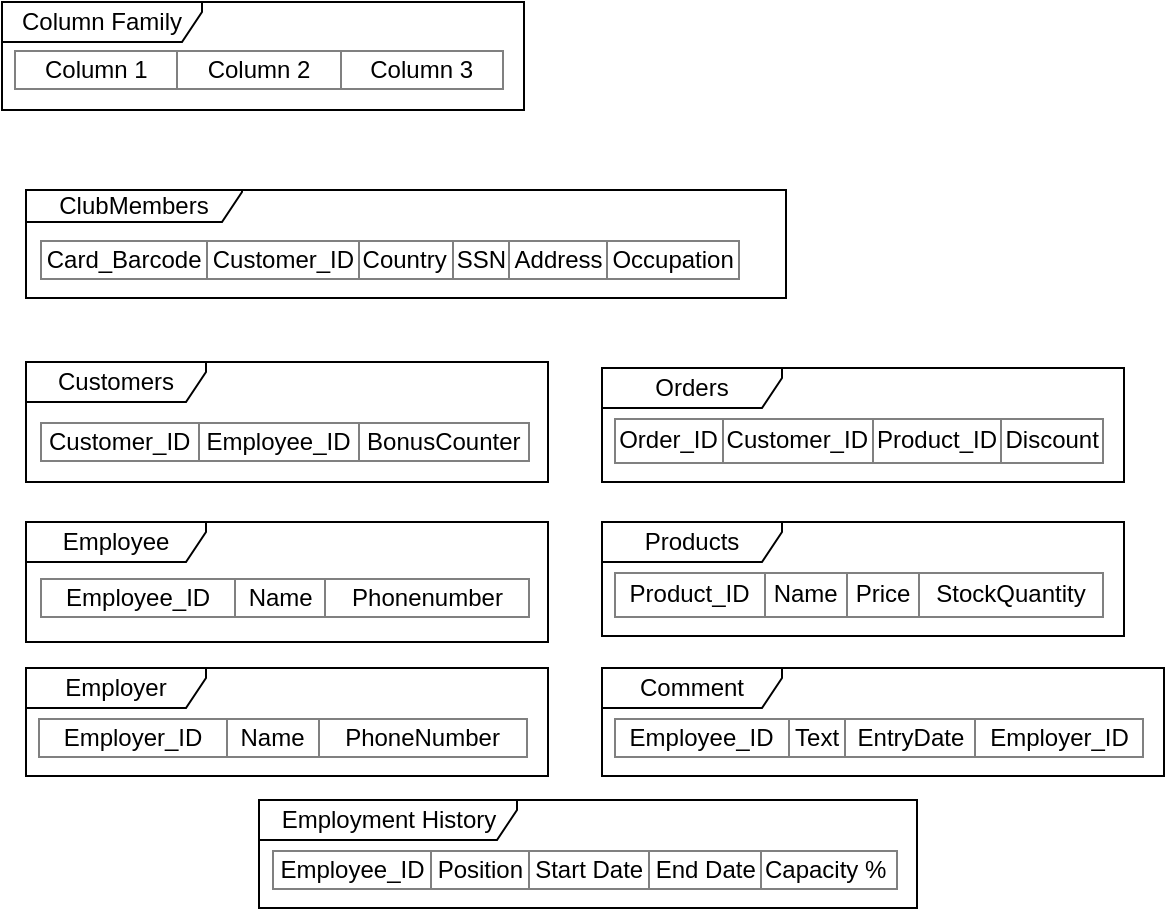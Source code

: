 <mxfile version="10.6.7" type="device"><diagram id="0faxIzYjw2iuF8rZ_Ha6" name="Page-1"><mxGraphModel dx="2034" dy="1075" grid="1" gridSize="10" guides="1" tooltips="1" connect="1" arrows="1" fold="1" page="1" pageScale="1" pageWidth="850" pageHeight="1100" math="0" shadow="0"><root><mxCell id="0"/><mxCell id="1" parent="0"/><mxCell id="87yOQU_rsoMAlyB4xO7q-5" value="ClubMembers&lt;br&gt;" style="shape=umlFrame;whiteSpace=wrap;html=1;width=108;height=16;" vertex="1" parent="1"><mxGeometry x="22" y="114" width="380" height="54" as="geometry"/></mxCell><mxCell id="87yOQU_rsoMAlyB4xO7q-3" value="&lt;table border=&quot;1&quot; width=&quot;100%&quot; style=&quot;width: 100% ; height: 100% ; border-collapse: collapse&quot;&gt;&lt;tbody&gt;&lt;tr&gt;&lt;td style=&quot;text-align: center&quot;&gt;Card_Barcode&lt;/td&gt;&lt;td align=&quot;center&quot;&gt;Customer_ID&lt;/td&gt;&lt;td&gt;Country&lt;/td&gt;&lt;td align=&quot;center&quot;&gt;SSN&lt;/td&gt;&lt;td align=&quot;center&quot;&gt;Address&lt;/td&gt;&lt;td style=&quot;text-align: center&quot;&gt;Occupation&lt;/td&gt;&lt;/tr&gt;&lt;/tbody&gt;&lt;/table&gt;" style="text;html=1;strokeColor=none;fillColor=none;overflow=fill;" vertex="1" parent="1"><mxGeometry x="29" y="139" width="350" height="20" as="geometry"/></mxCell><mxCell id="87yOQU_rsoMAlyB4xO7q-6" value="Customers&lt;br&gt;" style="shape=umlFrame;whiteSpace=wrap;html=1;width=90;height=20;" vertex="1" parent="1"><mxGeometry x="22" y="200" width="261" height="60" as="geometry"/></mxCell><mxCell id="87yOQU_rsoMAlyB4xO7q-7" value="&lt;table border=&quot;1&quot; width=&quot;100%&quot; style=&quot;width: 100% ; height: 100% ; border-collapse: collapse&quot;&gt;&lt;tbody&gt;&lt;tr&gt;&lt;td style=&quot;text-align: center&quot;&gt;Customer_ID&lt;/td&gt;&lt;td align=&quot;center&quot;&gt;Employee_ID&lt;/td&gt;&lt;td style=&quot;text-align: center&quot;&gt;BonusCounter&lt;/td&gt;&lt;/tr&gt;&lt;/tbody&gt;&lt;/table&gt;" style="text;html=1;strokeColor=none;fillColor=none;overflow=fill;" vertex="1" parent="1"><mxGeometry x="29" y="229.5" width="245" height="20" as="geometry"/></mxCell><mxCell id="87yOQU_rsoMAlyB4xO7q-8" value="Orders&lt;br&gt;" style="shape=umlFrame;whiteSpace=wrap;html=1;width=90;height=20;" vertex="1" parent="1"><mxGeometry x="310" y="203" width="261" height="57" as="geometry"/></mxCell><mxCell id="87yOQU_rsoMAlyB4xO7q-9" value="&lt;table border=&quot;1&quot; width=&quot;100%&quot; style=&quot;width: 100% ; height: 100% ; border-collapse: collapse&quot;&gt;&lt;tbody&gt;&lt;tr&gt;&lt;td style=&quot;text-align: center&quot;&gt;Order_ID&lt;/td&gt;&lt;td align=&quot;center&quot;&gt;Customer_ID&lt;/td&gt;&lt;td style=&quot;text-align: center&quot;&gt;Product_ID&lt;/td&gt;&lt;td style=&quot;text-align: center&quot;&gt;Discount&lt;/td&gt;&lt;/tr&gt;&lt;/tbody&gt;&lt;/table&gt;" style="text;html=1;strokeColor=none;fillColor=none;overflow=fill;" vertex="1" parent="1"><mxGeometry x="316" y="228" width="245" height="23" as="geometry"/></mxCell><mxCell id="87yOQU_rsoMAlyB4xO7q-10" value="Column Family" style="shape=umlFrame;whiteSpace=wrap;html=1;width=100;height=20;" vertex="1" parent="1"><mxGeometry x="10" y="20" width="261" height="54" as="geometry"/></mxCell><mxCell id="87yOQU_rsoMAlyB4xO7q-11" value="&lt;table border=&quot;1&quot; width=&quot;100%&quot; style=&quot;width: 100% ; height: 100% ; border-collapse: collapse&quot;&gt;&lt;tbody&gt;&lt;tr&gt;&lt;td style=&quot;text-align: center&quot;&gt;Column 1&lt;/td&gt;&lt;td align=&quot;center&quot;&gt;Column 2&lt;/td&gt;&lt;td style=&quot;text-align: center&quot;&gt;Column 3&lt;/td&gt;&lt;/tr&gt;&lt;/tbody&gt;&lt;/table&gt;" style="text;html=1;strokeColor=none;fillColor=none;overflow=fill;" vertex="1" parent="1"><mxGeometry x="16" y="44" width="245" height="20" as="geometry"/></mxCell><mxCell id="87yOQU_rsoMAlyB4xO7q-12" value="Products&lt;br&gt;" style="shape=umlFrame;whiteSpace=wrap;html=1;width=90;height=20;" vertex="1" parent="1"><mxGeometry x="310" y="280" width="261" height="57" as="geometry"/></mxCell><mxCell id="87yOQU_rsoMAlyB4xO7q-13" value="&lt;table border=&quot;1&quot; width=&quot;100%&quot; style=&quot;width: 100% ; height: 100% ; border-collapse: collapse&quot;&gt;&lt;tbody&gt;&lt;tr&gt;&lt;td style=&quot;text-align: center&quot;&gt;Product_ID&lt;/td&gt;&lt;td align=&quot;center&quot;&gt;Name&lt;/td&gt;&lt;td style=&quot;text-align: center&quot;&gt;Price&lt;/td&gt;&lt;td style=&quot;text-align: center&quot;&gt;StockQuantity&lt;/td&gt;&lt;/tr&gt;&lt;/tbody&gt;&lt;/table&gt;" style="text;html=1;strokeColor=none;fillColor=none;overflow=fill;" vertex="1" parent="1"><mxGeometry x="316" y="305" width="245" height="23" as="geometry"/></mxCell><mxCell id="87yOQU_rsoMAlyB4xO7q-14" value="Employee&lt;br&gt;" style="shape=umlFrame;whiteSpace=wrap;html=1;width=90;height=20;" vertex="1" parent="1"><mxGeometry x="22" y="280" width="261" height="60" as="geometry"/></mxCell><mxCell id="87yOQU_rsoMAlyB4xO7q-15" value="&lt;table border=&quot;1&quot; width=&quot;100%&quot; style=&quot;width: 100% ; height: 100% ; border-collapse: collapse&quot;&gt;&lt;tbody&gt;&lt;tr&gt;&lt;td style=&quot;text-align: center&quot;&gt;Employee_ID&lt;/td&gt;&lt;td align=&quot;center&quot;&gt;Name&lt;/td&gt;&lt;td style=&quot;text-align: center&quot;&gt;Phonenumber&lt;/td&gt;&lt;/tr&gt;&lt;/tbody&gt;&lt;/table&gt;" style="text;html=1;strokeColor=none;fillColor=none;overflow=fill;" vertex="1" parent="1"><mxGeometry x="29" y="308" width="245" height="20" as="geometry"/></mxCell><mxCell id="87yOQU_rsoMAlyB4xO7q-16" value="Employer&lt;br&gt;" style="shape=umlFrame;whiteSpace=wrap;html=1;width=90;height=20;" vertex="1" parent="1"><mxGeometry x="22" y="353" width="261" height="54" as="geometry"/></mxCell><mxCell id="87yOQU_rsoMAlyB4xO7q-17" value="&lt;table border=&quot;1&quot; width=&quot;100%&quot; style=&quot;width: 100% ; height: 100% ; border-collapse: collapse&quot;&gt;&lt;tbody&gt;&lt;tr&gt;&lt;td style=&quot;text-align: center&quot;&gt;Employer_ID&lt;/td&gt;&lt;td align=&quot;center&quot;&gt;Name&lt;/td&gt;&lt;td style=&quot;text-align: center&quot;&gt;PhoneNumber&lt;/td&gt;&lt;/tr&gt;&lt;/tbody&gt;&lt;/table&gt;" style="text;html=1;strokeColor=none;fillColor=none;overflow=fill;" vertex="1" parent="1"><mxGeometry x="28" y="378" width="245" height="20" as="geometry"/></mxCell><mxCell id="87yOQU_rsoMAlyB4xO7q-18" value="Employment History&lt;br&gt;" style="shape=umlFrame;whiteSpace=wrap;html=1;width=129;height=20;" vertex="1" parent="1"><mxGeometry x="138.5" y="419" width="329" height="54" as="geometry"/></mxCell><mxCell id="87yOQU_rsoMAlyB4xO7q-19" value="&lt;table border=&quot;1&quot; width=&quot;100%&quot; style=&quot;width: 100% ; height: 100% ; border-collapse: collapse&quot;&gt;&lt;tbody&gt;&lt;tr&gt;&lt;td style=&quot;text-align: center&quot;&gt;Employee_ID&lt;/td&gt;&lt;td align=&quot;center&quot;&gt;Position&lt;/td&gt;&lt;td style=&quot;text-align: center&quot;&gt;Start Date&lt;/td&gt;&lt;td style=&quot;text-align: center&quot;&gt;End Date&lt;/td&gt;&lt;td&gt;Capacity %&lt;/td&gt;&lt;/tr&gt;&lt;/tbody&gt;&lt;/table&gt;&lt;br&gt;" style="text;html=1;strokeColor=none;fillColor=none;overflow=fill;" vertex="1" parent="1"><mxGeometry x="144.5" y="444" width="313" height="20" as="geometry"/></mxCell><mxCell id="87yOQU_rsoMAlyB4xO7q-20" value="Comment&lt;br&gt;" style="shape=umlFrame;whiteSpace=wrap;html=1;width=90;height=20;" vertex="1" parent="1"><mxGeometry x="310" y="353" width="281" height="54" as="geometry"/></mxCell><mxCell id="87yOQU_rsoMAlyB4xO7q-21" value="&lt;table border=&quot;1&quot; width=&quot;100%&quot; style=&quot;width: 100% ; height: 100% ; border-collapse: collapse&quot;&gt;&lt;tbody&gt;&lt;tr&gt;&lt;td style=&quot;text-align: center&quot;&gt;Employee_ID&lt;/td&gt;&lt;td align=&quot;center&quot;&gt;Text&lt;/td&gt;&lt;td style=&quot;text-align: center&quot;&gt;EntryDate&lt;/td&gt;&lt;td style=&quot;text-align: center&quot;&gt;Employer_ID&lt;/td&gt;&lt;/tr&gt;&lt;/tbody&gt;&lt;/table&gt;" style="text;html=1;strokeColor=none;fillColor=none;overflow=fill;" vertex="1" parent="1"><mxGeometry x="316" y="378" width="265" height="20" as="geometry"/></mxCell></root></mxGraphModel></diagram></mxfile>